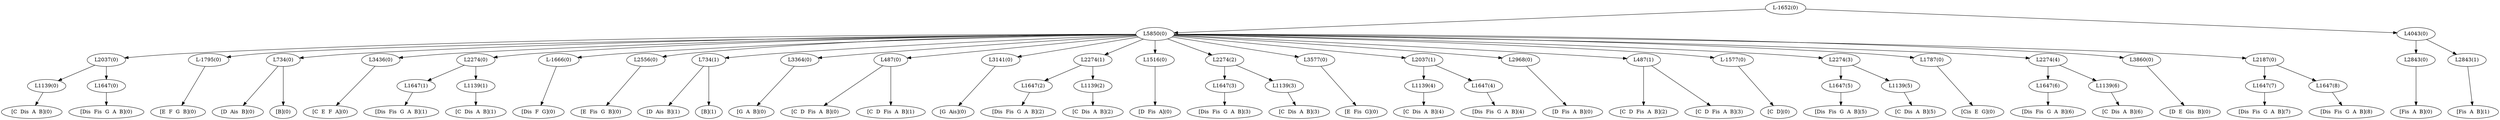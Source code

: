 digraph sample{
"L1139(0)"->"[C  Dis  A  B](0)"
"L1647(0)"->"[Dis  Fis  G  A  B](0)"
"L2037(0)"->"L1139(0)"
"L2037(0)"->"L1647(0)"
"L-1795(0)"->"[E  F  G  B](0)"
"L734(0)"->"[D  Ais  B](0)"
"L734(0)"->"[B](0)"
"L3436(0)"->"[C  E  F  A](0)"
"L1647(1)"->"[Dis  Fis  G  A  B](1)"
"L1139(1)"->"[C  Dis  A  B](1)"
"L2274(0)"->"L1647(1)"
"L2274(0)"->"L1139(1)"
"L-1666(0)"->"[Dis  F  G](0)"
"L2556(0)"->"[E  Fis  G  B](0)"
"L734(1)"->"[D  Ais  B](1)"
"L734(1)"->"[B](1)"
"L3364(0)"->"[G  A  B](0)"
"L487(0)"->"[C  D  Fis  A  B](0)"
"L487(0)"->"[C  D  Fis  A  B](1)"
"L3141(0)"->"[G  Ais](0)"
"L1647(2)"->"[Dis  Fis  G  A  B](2)"
"L1139(2)"->"[C  Dis  A  B](2)"
"L2274(1)"->"L1647(2)"
"L2274(1)"->"L1139(2)"
"L1516(0)"->"[D  Fis  A](0)"
"L1647(3)"->"[Dis  Fis  G  A  B](3)"
"L1139(3)"->"[C  Dis  A  B](3)"
"L2274(2)"->"L1647(3)"
"L2274(2)"->"L1139(3)"
"L3577(0)"->"[E  Fis  G](0)"
"L1139(4)"->"[C  Dis  A  B](4)"
"L1647(4)"->"[Dis  Fis  G  A  B](4)"
"L2037(1)"->"L1139(4)"
"L2037(1)"->"L1647(4)"
"L2968(0)"->"[D  Fis  A  B](0)"
"L487(1)"->"[C  D  Fis  A  B](2)"
"L487(1)"->"[C  D  Fis  A  B](3)"
"L-1577(0)"->"[C  D](0)"
"L1647(5)"->"[Dis  Fis  G  A  B](5)"
"L1139(5)"->"[C  Dis  A  B](5)"
"L2274(3)"->"L1647(5)"
"L2274(3)"->"L1139(5)"
"L1787(0)"->"[Cis  E  G](0)"
"L1647(6)"->"[Dis  Fis  G  A  B](6)"
"L1139(6)"->"[C  Dis  A  B](6)"
"L2274(4)"->"L1647(6)"
"L2274(4)"->"L1139(6)"
"L3860(0)"->"[D  E  Gis  B](0)"
"L1647(7)"->"[Dis  Fis  G  A  B](7)"
"L1647(8)"->"[Dis  Fis  G  A  B](8)"
"L2187(0)"->"L1647(7)"
"L2187(0)"->"L1647(8)"
"L5850(0)"->"L2037(0)"
"L5850(0)"->"L-1795(0)"
"L5850(0)"->"L734(0)"
"L5850(0)"->"L3436(0)"
"L5850(0)"->"L2274(0)"
"L5850(0)"->"L-1666(0)"
"L5850(0)"->"L2556(0)"
"L5850(0)"->"L734(1)"
"L5850(0)"->"L3364(0)"
"L5850(0)"->"L487(0)"
"L5850(0)"->"L3141(0)"
"L5850(0)"->"L2274(1)"
"L5850(0)"->"L1516(0)"
"L5850(0)"->"L2274(2)"
"L5850(0)"->"L3577(0)"
"L5850(0)"->"L2037(1)"
"L5850(0)"->"L2968(0)"
"L5850(0)"->"L487(1)"
"L5850(0)"->"L-1577(0)"
"L5850(0)"->"L2274(3)"
"L5850(0)"->"L1787(0)"
"L5850(0)"->"L2274(4)"
"L5850(0)"->"L3860(0)"
"L5850(0)"->"L2187(0)"
"L2843(0)"->"[Fis  A  B](0)"
"L2843(1)"->"[Fis  A  B](1)"
"L4043(0)"->"L2843(0)"
"L4043(0)"->"L2843(1)"
"L-1652(0)"->"L5850(0)"
"L-1652(0)"->"L4043(0)"
{rank = min; "L-1652(0)"}
{rank = same; "L5850(0)"; "L4043(0)";}
{rank = same; "L2037(0)"; "L-1795(0)"; "L734(0)"; "L3436(0)"; "L2274(0)"; "L-1666(0)"; "L2556(0)"; "L734(1)"; "L3364(0)"; "L487(0)"; "L3141(0)"; "L2274(1)"; "L1516(0)"; "L2274(2)"; "L3577(0)"; "L2037(1)"; "L2968(0)"; "L487(1)"; "L-1577(0)"; "L2274(3)"; "L1787(0)"; "L2274(4)"; "L3860(0)"; "L2187(0)"; "L2843(0)"; "L2843(1)";}
{rank = same; "L1139(0)"; "L1647(0)"; "L1647(1)"; "L1139(1)"; "L1647(2)"; "L1139(2)"; "L1647(3)"; "L1139(3)"; "L1139(4)"; "L1647(4)"; "L1647(5)"; "L1139(5)"; "L1647(6)"; "L1139(6)"; "L1647(7)"; "L1647(8)";}
{rank = max; "[B](0)"; "[B](1)"; "[C  D  Fis  A  B](0)"; "[C  D  Fis  A  B](1)"; "[C  D  Fis  A  B](2)"; "[C  D  Fis  A  B](3)"; "[C  D](0)"; "[C  Dis  A  B](0)"; "[C  Dis  A  B](1)"; "[C  Dis  A  B](2)"; "[C  Dis  A  B](3)"; "[C  Dis  A  B](4)"; "[C  Dis  A  B](5)"; "[C  Dis  A  B](6)"; "[C  E  F  A](0)"; "[Cis  E  G](0)"; "[D  Ais  B](0)"; "[D  Ais  B](1)"; "[D  E  Gis  B](0)"; "[D  Fis  A  B](0)"; "[D  Fis  A](0)"; "[Dis  F  G](0)"; "[Dis  Fis  G  A  B](0)"; "[Dis  Fis  G  A  B](1)"; "[Dis  Fis  G  A  B](2)"; "[Dis  Fis  G  A  B](3)"; "[Dis  Fis  G  A  B](4)"; "[Dis  Fis  G  A  B](5)"; "[Dis  Fis  G  A  B](6)"; "[Dis  Fis  G  A  B](7)"; "[Dis  Fis  G  A  B](8)"; "[E  F  G  B](0)"; "[E  Fis  G  B](0)"; "[E  Fis  G](0)"; "[Fis  A  B](0)"; "[Fis  A  B](1)"; "[G  A  B](0)"; "[G  Ais](0)";}
}